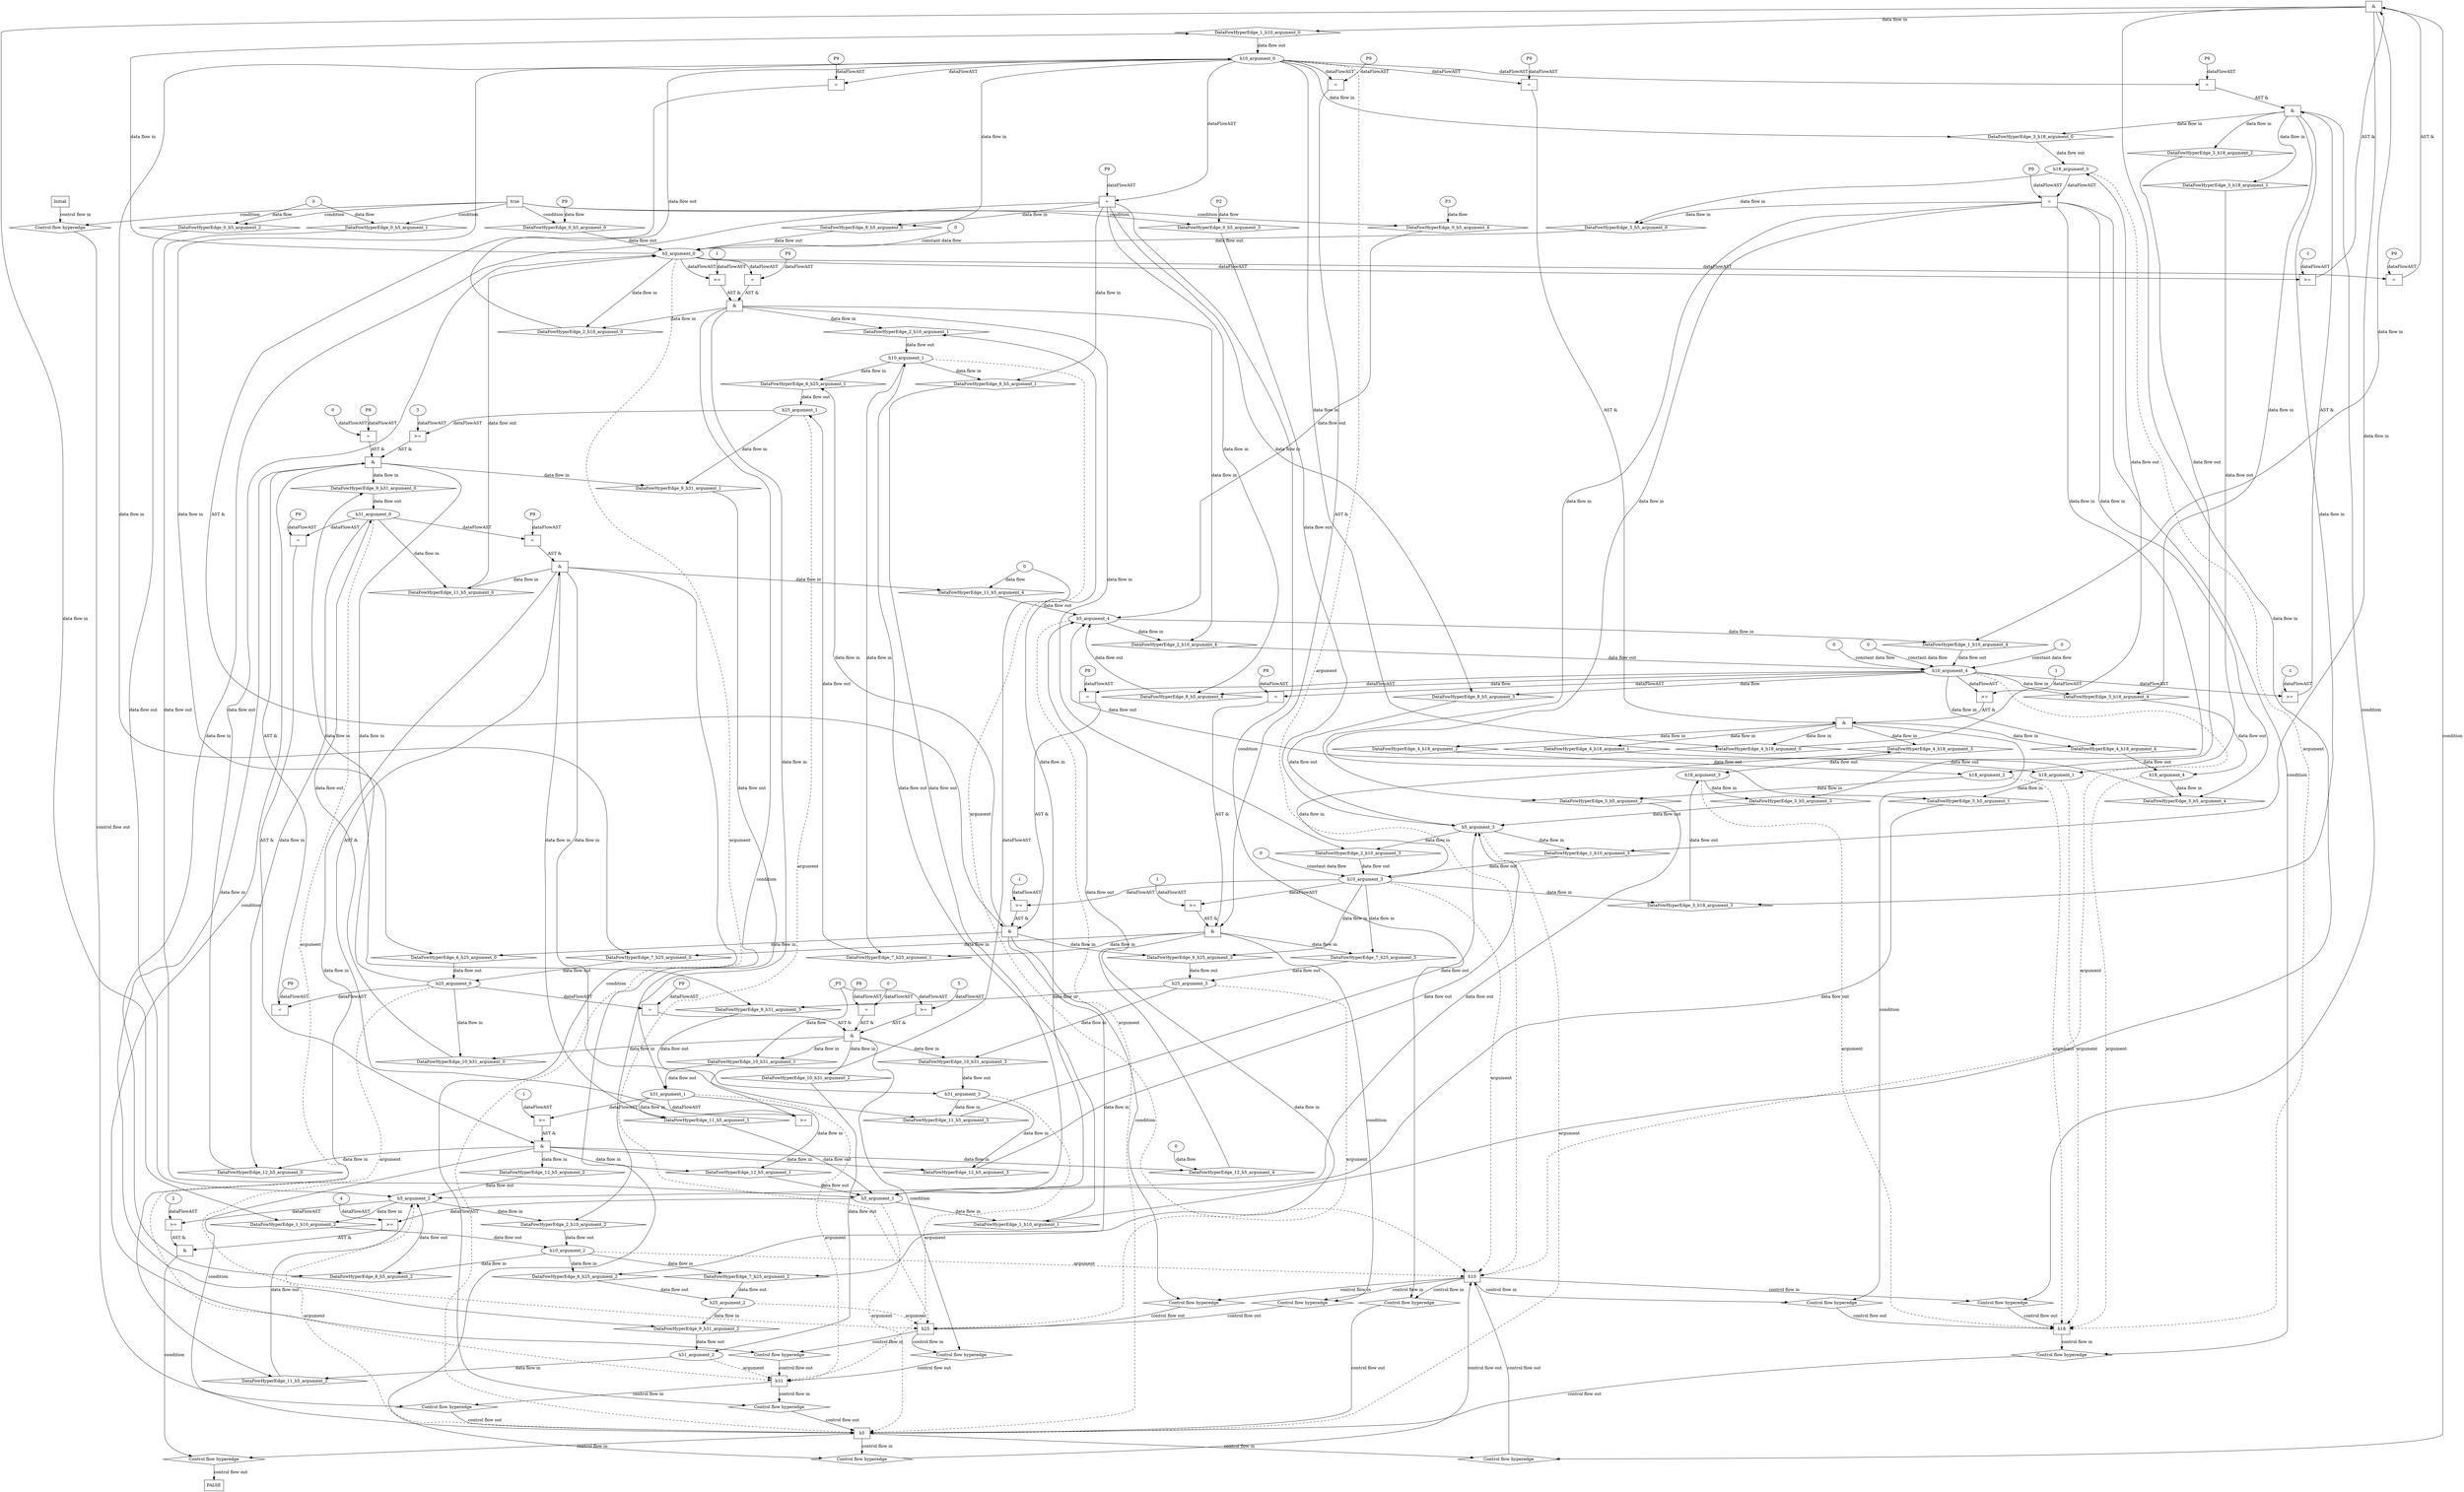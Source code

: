 digraph dag {
"h10" [label="h10" nodeName="h10" class=cfn  shape="rect"];
"h18" [label="h18" nodeName="h18" class=cfn  shape="rect"];
"h25" [label="h25" nodeName="h25" class=cfn  shape="rect"];
"h31" [label="h31" nodeName="h31" class=cfn  shape="rect"];
"h5" [label="h5" nodeName="h5" class=cfn  shape="rect"];
FALSE [label="FALSE" nodeName=FALSE class=cfn  shape="rect"];
Initial [label="Initial" nodeName=Initial class=cfn  shape="rect"];
ControlFowHyperEdge_0 [label="Control flow hyperedge" nodeName=ControlFowHyperEdge_0 class=controlFlowHyperEdge shape="diamond"];
"Initial" -> ControlFowHyperEdge_0 [label="control flow in"]
ControlFowHyperEdge_0 -> "h5" [label="control flow out"]
ControlFowHyperEdge_1 [label="Control flow hyperedge" nodeName=ControlFowHyperEdge_1 class=controlFlowHyperEdge shape="diamond"];
"h5" -> ControlFowHyperEdge_1 [label="control flow in"]
ControlFowHyperEdge_1 -> "h10" [label="control flow out"]
ControlFowHyperEdge_2 [label="Control flow hyperedge" nodeName=ControlFowHyperEdge_2 class=controlFlowHyperEdge shape="diamond"];
"h5" -> ControlFowHyperEdge_2 [label="control flow in"]
ControlFowHyperEdge_2 -> "h10" [label="control flow out"]
ControlFowHyperEdge_3 [label="Control flow hyperedge" nodeName=ControlFowHyperEdge_3 class=controlFlowHyperEdge shape="diamond"];
"h10" -> ControlFowHyperEdge_3 [label="control flow in"]
ControlFowHyperEdge_3 -> "h18" [label="control flow out"]
ControlFowHyperEdge_4 [label="Control flow hyperedge" nodeName=ControlFowHyperEdge_4 class=controlFlowHyperEdge shape="diamond"];
"h10" -> ControlFowHyperEdge_4 [label="control flow in"]
ControlFowHyperEdge_4 -> "h18" [label="control flow out"]
ControlFowHyperEdge_5 [label="Control flow hyperedge" nodeName=ControlFowHyperEdge_5 class=controlFlowHyperEdge shape="diamond"];
"h18" -> ControlFowHyperEdge_5 [label="control flow in"]
ControlFowHyperEdge_5 -> "h5" [label="control flow out"]
ControlFowHyperEdge_6 [label="Control flow hyperedge" nodeName=ControlFowHyperEdge_6 class=controlFlowHyperEdge shape="diamond"];
"h10" -> ControlFowHyperEdge_6 [label="control flow in"]
ControlFowHyperEdge_6 -> "h25" [label="control flow out"]
ControlFowHyperEdge_7 [label="Control flow hyperedge" nodeName=ControlFowHyperEdge_7 class=controlFlowHyperEdge shape="diamond"];
"h10" -> ControlFowHyperEdge_7 [label="control flow in"]
ControlFowHyperEdge_7 -> "h25" [label="control flow out"]
ControlFowHyperEdge_8 [label="Control flow hyperedge" nodeName=ControlFowHyperEdge_8 class=controlFlowHyperEdge shape="diamond"];
"h10" -> ControlFowHyperEdge_8 [label="control flow in"]
ControlFowHyperEdge_8 -> "h5" [label="control flow out"]
ControlFowHyperEdge_9 [label="Control flow hyperedge" nodeName=ControlFowHyperEdge_9 class=controlFlowHyperEdge shape="diamond"];
"h25" -> ControlFowHyperEdge_9 [label="control flow in"]
ControlFowHyperEdge_9 -> "h31" [label="control flow out"]
ControlFowHyperEdge_10 [label="Control flow hyperedge" nodeName=ControlFowHyperEdge_10 class=controlFlowHyperEdge shape="diamond"];
"h25" -> ControlFowHyperEdge_10 [label="control flow in"]
ControlFowHyperEdge_10 -> "h31" [label="control flow out"]
ControlFowHyperEdge_11 [label="Control flow hyperedge" nodeName=ControlFowHyperEdge_11 class=controlFlowHyperEdge shape="diamond"];
"h31" -> ControlFowHyperEdge_11 [label="control flow in"]
ControlFowHyperEdge_11 -> "h5" [label="control flow out"]
ControlFowHyperEdge_12 [label="Control flow hyperedge" nodeName=ControlFowHyperEdge_12 class=controlFlowHyperEdge shape="diamond"];
"h31" -> ControlFowHyperEdge_12 [label="control flow in"]
ControlFowHyperEdge_12 -> "h5" [label="control flow out"]
ControlFowHyperEdge_13 [label="Control flow hyperedge" nodeName=ControlFowHyperEdge_13 class=controlFlowHyperEdge shape="diamond"];
"h5" -> ControlFowHyperEdge_13 [label="control flow in"]
ControlFowHyperEdge_13 -> "FALSE" [label="control flow out"]
"h5_argument_0" [label="h5_argument_0" nodeName=argument0 class=argument  head="h5" shape="oval"];
"h5_argument_0" -> "h5"[label="argument" style="dashed"]
"h5_argument_1" [label="h5_argument_1" nodeName=argument1 class=argument  head="h5" shape="oval"];
"h5_argument_1" -> "h5"[label="argument" style="dashed"]
"h5_argument_2" [label="h5_argument_2" nodeName=argument2 class=argument  head="h5" shape="oval"];
"h5_argument_2" -> "h5"[label="argument" style="dashed"]
"h5_argument_3" [label="h5_argument_3" nodeName=argument3 class=argument  head="h5" shape="oval"];
"h5_argument_3" -> "h5"[label="argument" style="dashed"]
"h5_argument_4" [label="h5_argument_4" nodeName=argument4 class=argument  head="h5" shape="oval"];
"h5_argument_4" -> "h5"[label="argument" style="dashed"]
"h10_argument_0" [label="h10_argument_0" nodeName=argument0 class=argument  head="h10" shape="oval"];
"h10_argument_0" -> "h10"[label="argument" style="dashed"]
"h10_argument_1" [label="h10_argument_1" nodeName=argument1 class=argument  head="h10" shape="oval"];
"h10_argument_1" -> "h10"[label="argument" style="dashed"]
"h10_argument_2" [label="h10_argument_2" nodeName=argument2 class=argument  head="h10" shape="oval"];
"h10_argument_2" -> "h10"[label="argument" style="dashed"]
"h10_argument_3" [label="h10_argument_3" nodeName=argument3 class=argument  head="h10" shape="oval"];
"h10_argument_3" -> "h10"[label="argument" style="dashed"]
"h10_argument_4" [label="h10_argument_4" nodeName=argument4 class=argument  head="h10" shape="oval"];
"h10_argument_4" -> "h10"[label="argument" style="dashed"]
"h18_argument_0" [label="h18_argument_0" nodeName=argument0 class=argument  head="h18" shape="oval"];
"h18_argument_0" -> "h18"[label="argument" style="dashed"]
"h18_argument_1" [label="h18_argument_1" nodeName=argument1 class=argument  head="h18" shape="oval"];
"h18_argument_1" -> "h18"[label="argument" style="dashed"]
"h18_argument_2" [label="h18_argument_2" nodeName=argument2 class=argument  head="h18" shape="oval"];
"h18_argument_2" -> "h18"[label="argument" style="dashed"]
"h18_argument_3" [label="h18_argument_3" nodeName=argument3 class=argument  head="h18" shape="oval"];
"h18_argument_3" -> "h18"[label="argument" style="dashed"]
"h18_argument_4" [label="h18_argument_4" nodeName=argument4 class=argument  head="h18" shape="oval"];
"h18_argument_4" -> "h18"[label="argument" style="dashed"]
"h25_argument_0" [label="h25_argument_0" nodeName=argument0 class=argument  head="h25" shape="oval"];
"h25_argument_0" -> "h25"[label="argument" style="dashed"]
"h25_argument_1" [label="h25_argument_1" nodeName=argument1 class=argument  head="h25" shape="oval"];
"h25_argument_1" -> "h25"[label="argument" style="dashed"]
"h25_argument_2" [label="h25_argument_2" nodeName=argument2 class=argument  head="h25" shape="oval"];
"h25_argument_2" -> "h25"[label="argument" style="dashed"]
"h25_argument_3" [label="h25_argument_3" nodeName=argument3 class=argument  head="h25" shape="oval"];
"h25_argument_3" -> "h25"[label="argument" style="dashed"]
"h31_argument_0" [label="h31_argument_0" nodeName=argument0 class=argument  head="h31" shape="oval"];
"h31_argument_0" -> "h31"[label="argument" style="dashed"]
"h31_argument_1" [label="h31_argument_1" nodeName=argument1 class=argument  head="h31" shape="oval"];
"h31_argument_1" -> "h31"[label="argument" style="dashed"]
"h31_argument_2" [label="h31_argument_2" nodeName=argument2 class=argument  head="h31" shape="oval"];
"h31_argument_2" -> "h31"[label="argument" style="dashed"]
"h31_argument_3" [label="h31_argument_3" nodeName=argument3 class=argument  head="h31" shape="oval"];
"h31_argument_3" -> "h31"[label="argument" style="dashed"]

"true_0" [label="true" nodeName="true_0" class=true shape="rect"];
"true_0" -> "ControlFowHyperEdge_0" [label="condition"];
"xxxh5___Initial_0xxxdataFlow_0_node_0" [label="P2" nodeName="xxxh5___Initial_0xxxdataFlow_0_node_0" class=Constant ];

"xxxh5___Initial_0xxxdataFlow_0_node_0" -> "DataFowHyperEdge_0_h5_argument_3" [label="data flow"];
"xxxh5___Initial_0xxxdataFlow1_node_0" [label="0" nodeName="xxxh5___Initial_0xxxdataFlow1_node_0" class=Literal ];

"xxxh5___Initial_0xxxdataFlow1_node_0" -> "DataFowHyperEdge_0_h5_argument_1" [label="data flow"];
"xxxh5___Initial_0xxxdataFlow2_node_0" [label="P9" nodeName="xxxh5___Initial_0xxxdataFlow2_node_0" class=Constant ];

"xxxh5___Initial_0xxxdataFlow2_node_0" -> "DataFowHyperEdge_0_h5_argument_0" [label="data flow"];
"xxxh5___Initial_0xxxdataFlow3_node_0" [label="P3" nodeName="xxxh5___Initial_0xxxdataFlow3_node_0" class=Constant ];

"xxxh5___Initial_0xxxdataFlow3_node_0" -> "DataFowHyperEdge_0_h5_argument_4" [label="data flow"];

"xxxh5___Initial_0xxxdataFlow1_node_0" -> "DataFowHyperEdge_0_h5_argument_2" [label="data flow"];
"xxxh10___h5_1xxx_and" [label="&" nodeName="xxxh10___h5_1xxx_and" class=Operator shape="rect"];
"xxxh10___h5_1xxxguard_0_node_0" [label=">=" nodeName="xxxh10___h5_1xxxguard_0_node_0" class=Operator  shape="rect"];
"xxxh10___h5_1xxxguard_0_node_1" [label="-1" nodeName="xxxh10___h5_1xxxguard_0_node_1" class=Literal ];
"xxxh10___h5_1xxxguard_0_node_1" -> "xxxh10___h5_1xxxguard_0_node_0"[label="dataFlowAST"]
"h5_argument_0" -> "xxxh10___h5_1xxxguard_0_node_0"[label="dataFlowAST"]

"xxxh10___h5_1xxxguard_0_node_0" -> "xxxh10___h5_1xxx_and" [label="AST &"];
"xxxh10___h5_1xxxguard1_node_0" [label="=" nodeName="xxxh10___h5_1xxxguard1_node_0" class=Operator  shape="rect"];
"xxxh10___h5_1xxxguard1_node_1" [label="P9" nodeName="xxxh10___h5_1xxxguard1_node_1" class=Constant ];
"xxxh10___h5_1xxxguard1_node_1" -> "xxxh10___h5_1xxxguard1_node_0"[label="dataFlowAST"]
"h5_argument_0" -> "xxxh10___h5_1xxxguard1_node_0"[label="dataFlowAST"]

"xxxh10___h5_1xxxguard1_node_0" -> "xxxh10___h5_1xxx_and" [label="AST &"];
"xxxh10___h5_1xxx_and" -> "ControlFowHyperEdge_1" [label="condition"];
"xxxh10___h5_2xxx_and" [label="&" nodeName="xxxh10___h5_2xxx_and" class=Operator shape="rect"];
"xxxh10___h5_2xxxguard_0_node_0" [label=">=" nodeName="xxxh10___h5_2xxxguard_0_node_0" class=Operator  shape="rect"];
"xxxh10___h5_2xxxguard_0_node_2" [label="1" nodeName="xxxh10___h5_2xxxguard_0_node_2" class=Literal ];
"h5_argument_0" -> "xxxh10___h5_2xxxguard_0_node_0"[label="dataFlowAST"]
"xxxh10___h5_2xxxguard_0_node_2" -> "xxxh10___h5_2xxxguard_0_node_0"[label="dataFlowAST"]

"xxxh10___h5_2xxxguard_0_node_0" -> "xxxh10___h5_2xxx_and" [label="AST &"];
"xxxh10___h5_2xxxguard1_node_0" [label="=" nodeName="xxxh10___h5_2xxxguard1_node_0" class=Operator  shape="rect"];
"xxxh10___h5_2xxxguard1_node_1" [label="P9" nodeName="xxxh10___h5_2xxxguard1_node_1" class=Constant ];
"xxxh10___h5_2xxxguard1_node_1" -> "xxxh10___h5_2xxxguard1_node_0"[label="dataFlowAST"]
"h5_argument_0" -> "xxxh10___h5_2xxxguard1_node_0"[label="dataFlowAST"]

"xxxh10___h5_2xxxguard1_node_0" -> "xxxh10___h5_2xxx_and" [label="AST &"];
"xxxh10___h5_2xxx_and" -> "ControlFowHyperEdge_2" [label="condition"];
"xxxh18___h10_3xxx_and" [label="&" nodeName="xxxh18___h10_3xxx_and" class=Operator shape="rect"];
"xxxh18___h10_3xxxguard_0_node_0" [label=">=" nodeName="xxxh18___h10_3xxxguard_0_node_0" class=Operator  shape="rect"];
"xxxh18___h10_3xxxguard_0_node_1" [label="-1" nodeName="xxxh18___h10_3xxxguard_0_node_1" class=Literal ];
"xxxh18___h10_3xxxguard_0_node_1" -> "xxxh18___h10_3xxxguard_0_node_0"[label="dataFlowAST"]
"h10_argument_4" -> "xxxh18___h10_3xxxguard_0_node_0"[label="dataFlowAST"]

"xxxh18___h10_3xxxguard_0_node_0" -> "xxxh18___h10_3xxx_and" [label="AST &"];
"xxxh18___h10_3xxxguard1_node_0" [label="=" nodeName="xxxh18___h10_3xxxguard1_node_0" class=Operator  shape="rect"];
"xxxh18___h10_3xxxguard1_node_1" [label="P9" nodeName="xxxh18___h10_3xxxguard1_node_1" class=Constant ];
"xxxh18___h10_3xxxguard1_node_1" -> "xxxh18___h10_3xxxguard1_node_0"[label="dataFlowAST"]
"h10_argument_0" -> "xxxh18___h10_3xxxguard1_node_0"[label="dataFlowAST"]

"xxxh18___h10_3xxxguard1_node_0" -> "xxxh18___h10_3xxx_and" [label="AST &"];
"xxxh18___h10_3xxx_and" -> "ControlFowHyperEdge_3" [label="condition"];
"xxxh18___h10_4xxx_and" [label="&" nodeName="xxxh18___h10_4xxx_and" class=Operator shape="rect"];
"xxxh18___h10_4xxxguard_0_node_0" [label=">=" nodeName="xxxh18___h10_4xxxguard_0_node_0" class=Operator  shape="rect"];
"xxxh18___h10_4xxxguard_0_node_2" [label="1" nodeName="xxxh18___h10_4xxxguard_0_node_2" class=Literal ];
"h10_argument_4" -> "xxxh18___h10_4xxxguard_0_node_0"[label="dataFlowAST"]
"xxxh18___h10_4xxxguard_0_node_2" -> "xxxh18___h10_4xxxguard_0_node_0"[label="dataFlowAST"]

"xxxh18___h10_4xxxguard_0_node_0" -> "xxxh18___h10_4xxx_and" [label="AST &"];
"xxxh18___h10_4xxxguard1_node_0" [label="=" nodeName="xxxh18___h10_4xxxguard1_node_0" class=Operator  shape="rect"];
"xxxh18___h10_4xxxguard1_node_1" [label="P9" nodeName="xxxh18___h10_4xxxguard1_node_1" class=Constant ];
"xxxh18___h10_4xxxguard1_node_1" -> "xxxh18___h10_4xxxguard1_node_0"[label="dataFlowAST"]
"h10_argument_0" -> "xxxh18___h10_4xxxguard1_node_0"[label="dataFlowAST"]

"xxxh18___h10_4xxxguard1_node_0" -> "xxxh18___h10_4xxx_and" [label="AST &"];
"xxxh18___h10_4xxx_and" -> "ControlFowHyperEdge_4" [label="condition"];
"xxxh5___h18_5xxxguard_0_node_0" [label="=" nodeName="xxxh5___h18_5xxxguard_0_node_0" class=Operator  shape="rect"];
"xxxh5___h18_5xxxguard_0_node_1" [label="P9" nodeName="xxxh5___h18_5xxxguard_0_node_1" class=Constant ];
"xxxh5___h18_5xxxguard_0_node_1" -> "xxxh5___h18_5xxxguard_0_node_0"[label="dataFlowAST"]
"h18_argument_0" -> "xxxh5___h18_5xxxguard_0_node_0"[label="dataFlowAST"]

"xxxh5___h18_5xxxguard_0_node_0" -> "ControlFowHyperEdge_5" [label="condition"];
"xxxh25___h10_6xxx_and" [label="&" nodeName="xxxh25___h10_6xxx_and" class=Operator shape="rect"];
"xxxh25___h10_6xxxguard_0_node_0" [label=">=" nodeName="xxxh25___h10_6xxxguard_0_node_0" class=Operator  shape="rect"];
"xxxh25___h10_6xxxguard_0_node_1" [label="-1" nodeName="xxxh25___h10_6xxxguard_0_node_1" class=Literal ];
"xxxh25___h10_6xxxguard_0_node_1" -> "xxxh25___h10_6xxxguard_0_node_0"[label="dataFlowAST"]
"h10_argument_3" -> "xxxh25___h10_6xxxguard_0_node_0"[label="dataFlowAST"]

"xxxh25___h10_6xxxguard_0_node_0" -> "xxxh25___h10_6xxx_and" [label="AST &"];
"xxxh25___h10_6xxxguard1_node_0" [label="=" nodeName="xxxh25___h10_6xxxguard1_node_0" class=Operator  shape="rect"];
"xxxh25___h10_6xxxguard1_node_1" [label="P8" nodeName="xxxh25___h10_6xxxguard1_node_1" class=Constant ];
"xxxh25___h10_6xxxguard1_node_1" -> "xxxh25___h10_6xxxguard1_node_0"[label="dataFlowAST"]
"h10_argument_4" -> "xxxh25___h10_6xxxguard1_node_0"[label="dataFlowAST"]

"xxxh25___h10_6xxxguard1_node_0" -> "xxxh25___h10_6xxx_and" [label="AST &"];
"xxxh25___h10_6xxxguard2_node_0" [label="=" nodeName="xxxh25___h10_6xxxguard2_node_0" class=Operator  shape="rect"];
"xxxh25___h10_6xxxguard2_node_1" [label="P9" nodeName="xxxh25___h10_6xxxguard2_node_1" class=Constant ];
"xxxh25___h10_6xxxguard2_node_1" -> "xxxh25___h10_6xxxguard2_node_0"[label="dataFlowAST"]
"h10_argument_0" -> "xxxh25___h10_6xxxguard2_node_0"[label="dataFlowAST"]

"xxxh25___h10_6xxxguard2_node_0" -> "xxxh25___h10_6xxx_and" [label="AST &"];
"xxxh25___h10_6xxx_and" -> "ControlFowHyperEdge_6" [label="condition"];
"xxxh25___h10_7xxx_and" [label="&" nodeName="xxxh25___h10_7xxx_and" class=Operator shape="rect"];
"xxxh25___h10_7xxxguard_0_node_0" [label=">=" nodeName="xxxh25___h10_7xxxguard_0_node_0" class=Operator  shape="rect"];
"xxxh25___h10_7xxxguard_0_node_2" [label="1" nodeName="xxxh25___h10_7xxxguard_0_node_2" class=Literal ];
"h10_argument_3" -> "xxxh25___h10_7xxxguard_0_node_0"[label="dataFlowAST"]
"xxxh25___h10_7xxxguard_0_node_2" -> "xxxh25___h10_7xxxguard_0_node_0"[label="dataFlowAST"]

"xxxh25___h10_7xxxguard_0_node_0" -> "xxxh25___h10_7xxx_and" [label="AST &"];
"xxxh25___h10_7xxxguard1_node_0" [label="=" nodeName="xxxh25___h10_7xxxguard1_node_0" class=Operator  shape="rect"];
"xxxh25___h10_7xxxguard1_node_1" [label="P8" nodeName="xxxh25___h10_7xxxguard1_node_1" class=Constant ];
"xxxh25___h10_7xxxguard1_node_1" -> "xxxh25___h10_7xxxguard1_node_0"[label="dataFlowAST"]
"h10_argument_4" -> "xxxh25___h10_7xxxguard1_node_0"[label="dataFlowAST"]

"xxxh25___h10_7xxxguard1_node_0" -> "xxxh25___h10_7xxx_and" [label="AST &"];
"xxxh25___h10_7xxxguard2_node_0" [label="=" nodeName="xxxh25___h10_7xxxguard2_node_0" class=Operator  shape="rect"];
"xxxh25___h10_7xxxguard2_node_1" [label="P9" nodeName="xxxh25___h10_7xxxguard2_node_1" class=Constant ];
"xxxh25___h10_7xxxguard2_node_1" -> "xxxh25___h10_7xxxguard2_node_0"[label="dataFlowAST"]
"h10_argument_0" -> "xxxh25___h10_7xxxguard2_node_0"[label="dataFlowAST"]

"xxxh25___h10_7xxxguard2_node_0" -> "xxxh25___h10_7xxx_and" [label="AST &"];
"xxxh25___h10_7xxx_and" -> "ControlFowHyperEdge_7" [label="condition"];
"xxxh5___h10_8xxxguard_0_node_0" [label="=" nodeName="xxxh5___h10_8xxxguard_0_node_0" class=Operator  shape="rect"];
"xxxh5___h10_8xxxguard_0_node_1" [label="P9" nodeName="xxxh5___h10_8xxxguard_0_node_1" class=Constant ];
"xxxh5___h10_8xxxguard_0_node_1" -> "xxxh5___h10_8xxxguard_0_node_0"[label="dataFlowAST"]
"h10_argument_0" -> "xxxh5___h10_8xxxguard_0_node_0"[label="dataFlowAST"]

"xxxh5___h10_8xxxguard_0_node_0" -> "ControlFowHyperEdge_8" [label="condition"];

"h10_argument_4" -> "DataFowHyperEdge_8_h5_argument_3" [label="data flow"];

"h10_argument_4" -> "DataFowHyperEdge_8_h5_argument_4" [label="data flow"];
"xxxh31___h25_9xxx_and" [label="&" nodeName="xxxh31___h25_9xxx_and" class=Operator shape="rect"];
"xxxh31___h25_9xxxguard_0_node_0" [label=">=" nodeName="xxxh31___h25_9xxxguard_0_node_0" class=Operator  shape="rect"];
"xxxh31___h25_9xxxguard_0_node_1" [label="3" nodeName="xxxh31___h25_9xxxguard_0_node_1" class=Literal ];
"xxxh31___h25_9xxxguard_0_node_1" -> "xxxh31___h25_9xxxguard_0_node_0"[label="dataFlowAST"]
"h25_argument_1" -> "xxxh31___h25_9xxxguard_0_node_0"[label="dataFlowAST"]

"xxxh31___h25_9xxxguard_0_node_0" -> "xxxh31___h25_9xxx_and" [label="AST &"];
"xxxh31___h25_9xxxguard1_node_0" [label="=" nodeName="xxxh31___h25_9xxxguard1_node_0" class=Operator  shape="rect"];
"xxxh31___h25_9xxxguard1_node_1" [label="P9" nodeName="xxxh31___h25_9xxxguard1_node_1" class=Constant ];
"xxxh31___h25_9xxxguard1_node_1" -> "xxxh31___h25_9xxxguard1_node_0"[label="dataFlowAST"]
"h25_argument_0" -> "xxxh31___h25_9xxxguard1_node_0"[label="dataFlowAST"]

"xxxh31___h25_9xxxguard1_node_0" -> "xxxh31___h25_9xxx_and" [label="AST &"];
"xxxh31___h25_9xxxguard2_node_0" [label="=" nodeName="xxxh31___h25_9xxxguard2_node_0" class=Operator  shape="rect"];
"xxxh31___h25_9xxxguard2_node_1" [label="P8" nodeName="xxxh31___h25_9xxxguard2_node_1" class=Constant ];
"xxxh31___h25_9xxxguard2_node_2" [label="0" nodeName="xxxh31___h25_9xxxguard2_node_2" class=Literal ];
"xxxh31___h25_9xxxguard2_node_1" -> "xxxh31___h25_9xxxguard2_node_0"[label="dataFlowAST"]
"xxxh31___h25_9xxxguard2_node_2" -> "xxxh31___h25_9xxxguard2_node_0"[label="dataFlowAST"]

"xxxh31___h25_9xxxguard2_node_0" -> "xxxh31___h25_9xxx_and" [label="AST &"];
"xxxh31___h25_9xxx_and" -> "ControlFowHyperEdge_9" [label="condition"];
"xxxh31___h25_10xxx_and" [label="&" nodeName="xxxh31___h25_10xxx_and" class=Operator shape="rect"];
"xxxh31___h25_10xxxguard_0_node_0" [label=">=" nodeName="xxxh31___h25_10xxxguard_0_node_0" class=Operator  shape="rect"];
"xxxh31___h25_10xxxguard_0_node_2" [label="5" nodeName="xxxh31___h25_10xxxguard_0_node_2" class=Literal ];
"xxxh31___h25_10xxxdataFlow_0_node_0" -> "xxxh31___h25_10xxxguard_0_node_0"[label="dataFlowAST"]
"xxxh31___h25_10xxxguard_0_node_2" -> "xxxh31___h25_10xxxguard_0_node_0"[label="dataFlowAST"]

"xxxh31___h25_10xxxguard_0_node_0" -> "xxxh31___h25_10xxx_and" [label="AST &"];
"xxxh31___h25_10xxxguard1_node_0" [label="=" nodeName="xxxh31___h25_10xxxguard1_node_0" class=Operator  shape="rect"];
"xxxh31___h25_10xxxguard1_node_1" [label="P9" nodeName="xxxh31___h25_10xxxguard1_node_1" class=Constant ];
"xxxh31___h25_10xxxguard1_node_1" -> "xxxh31___h25_10xxxguard1_node_0"[label="dataFlowAST"]
"h25_argument_0" -> "xxxh31___h25_10xxxguard1_node_0"[label="dataFlowAST"]

"xxxh31___h25_10xxxguard1_node_0" -> "xxxh31___h25_10xxx_and" [label="AST &"];
"xxxh31___h25_10xxxguard2_node_0" [label="=" nodeName="xxxh31___h25_10xxxguard2_node_0" class=Operator  shape="rect"];
"xxxh31___h25_10xxxguard2_node_1" [label="P8" nodeName="xxxh31___h25_10xxxguard2_node_1" class=Constant ];
"xxxh31___h25_10xxxguard2_node_2" [label="0" nodeName="xxxh31___h25_10xxxguard2_node_2" class=Literal ];
"xxxh31___h25_10xxxguard2_node_1" -> "xxxh31___h25_10xxxguard2_node_0"[label="dataFlowAST"]
"xxxh31___h25_10xxxguard2_node_2" -> "xxxh31___h25_10xxxguard2_node_0"[label="dataFlowAST"]

"xxxh31___h25_10xxxguard2_node_0" -> "xxxh31___h25_10xxx_and" [label="AST &"];
"xxxh31___h25_10xxx_and" -> "ControlFowHyperEdge_10" [label="condition"];
"xxxh31___h25_10xxxdataFlow_0_node_0" [label="_P5" nodeName="xxxh31___h25_10xxxdataFlow_0_node_0" class=Constant ];

"xxxh31___h25_10xxxdataFlow_0_node_0" -> "DataFowHyperEdge_10_h31_argument_1" [label="data flow"];
"xxxh5___h31_11xxx_and" [label="&" nodeName="xxxh5___h31_11xxx_and" class=Operator shape="rect"];
"xxxh5___h31_11xxxguard_0_node_0" [label=">=" nodeName="xxxh5___h31_11xxxguard_0_node_0" class=Operator  shape="rect"];
"h31_argument_1" -> "xxxh5___h31_11xxxguard_0_node_0"[label="dataFlowAST"]
"xxxh5___h31_11xxxdataFlow_0_node_0" -> "xxxh5___h31_11xxxguard_0_node_0"[label="dataFlowAST"]

"xxxh5___h31_11xxxguard_0_node_0" -> "xxxh5___h31_11xxx_and" [label="AST &"];
"xxxh5___h31_11xxxguard1_node_0" [label="=" nodeName="xxxh5___h31_11xxxguard1_node_0" class=Operator  shape="rect"];
"xxxh5___h31_11xxxguard1_node_1" [label="P9" nodeName="xxxh5___h31_11xxxguard1_node_1" class=Constant ];
"xxxh5___h31_11xxxguard1_node_1" -> "xxxh5___h31_11xxxguard1_node_0"[label="dataFlowAST"]
"h31_argument_0" -> "xxxh5___h31_11xxxguard1_node_0"[label="dataFlowAST"]

"xxxh5___h31_11xxxguard1_node_0" -> "xxxh5___h31_11xxx_and" [label="AST &"];
"xxxh5___h31_11xxx_and" -> "ControlFowHyperEdge_11" [label="condition"];
"xxxh5___h31_11xxxdataFlow_0_node_0" [label="0" nodeName="xxxh5___h31_11xxxdataFlow_0_node_0" class=Literal ];

"xxxh5___h31_11xxxdataFlow_0_node_0" -> "DataFowHyperEdge_11_h5_argument_4" [label="data flow"];
"xxxh5___h31_12xxx_and" [label="&" nodeName="xxxh5___h31_12xxx_and" class=Operator shape="rect"];
"xxxh5___h31_12xxxguard_0_node_0" [label=">=" nodeName="xxxh5___h31_12xxxguard_0_node_0" class=Operator  shape="rect"];
"xxxh5___h31_12xxxguard_0_node_1" [label="-1" nodeName="xxxh5___h31_12xxxguard_0_node_1" class=Literal ];
"xxxh5___h31_12xxxguard_0_node_1" -> "xxxh5___h31_12xxxguard_0_node_0"[label="dataFlowAST"]
"h31_argument_1" -> "xxxh5___h31_12xxxguard_0_node_0"[label="dataFlowAST"]

"xxxh5___h31_12xxxguard_0_node_0" -> "xxxh5___h31_12xxx_and" [label="AST &"];
"xxxh5___h31_12xxxguard1_node_0" [label="=" nodeName="xxxh5___h31_12xxxguard1_node_0" class=Operator  shape="rect"];
"xxxh5___h31_12xxxguard1_node_1" [label="P9" nodeName="xxxh5___h31_12xxxguard1_node_1" class=Constant ];
"xxxh5___h31_12xxxguard1_node_1" -> "xxxh5___h31_12xxxguard1_node_0"[label="dataFlowAST"]
"h31_argument_0" -> "xxxh5___h31_12xxxguard1_node_0"[label="dataFlowAST"]

"xxxh5___h31_12xxxguard1_node_0" -> "xxxh5___h31_12xxx_and" [label="AST &"];
"xxxh5___h31_12xxx_and" -> "ControlFowHyperEdge_12" [label="condition"];
"xxxh5___h31_12xxxdataFlow_0_node_0" [label="0" nodeName="xxxh5___h31_12xxxdataFlow_0_node_0" class=Literal ];

"xxxh5___h31_12xxxdataFlow_0_node_0" -> "DataFowHyperEdge_12_h5_argument_4" [label="data flow"];
"xxxFALSE___h5_13xxx_and" [label="&" nodeName="xxxFALSE___h5_13xxx_and" class=Operator shape="rect"];
"xxxFALSE___h5_13xxxguard_0_node_0" [label=">=" nodeName="xxxFALSE___h5_13xxxguard_0_node_0" class=Operator  shape="rect"];
"xxxFALSE___h5_13xxxguard_0_node_1" [label="2" nodeName="xxxFALSE___h5_13xxxguard_0_node_1" class=Literal ];
"xxxFALSE___h5_13xxxguard_0_node_1" -> "xxxFALSE___h5_13xxxguard_0_node_0"[label="dataFlowAST"]
"h5_argument_2" -> "xxxFALSE___h5_13xxxguard_0_node_0"[label="dataFlowAST"]

"xxxFALSE___h5_13xxxguard_0_node_0" -> "xxxFALSE___h5_13xxx_and" [label="AST &"];
"xxxFALSE___h5_13xxxguard1_node_0" [label=">=" nodeName="xxxFALSE___h5_13xxxguard1_node_0" class=Operator  shape="rect"];
"xxxFALSE___h5_13xxxguard1_node_2" [label="4" nodeName="xxxFALSE___h5_13xxxguard1_node_2" class=Literal ];
"h5_argument_1" -> "xxxFALSE___h5_13xxxguard1_node_0"[label="dataFlowAST"]
"xxxFALSE___h5_13xxxguard1_node_2" -> "xxxFALSE___h5_13xxxguard1_node_0"[label="dataFlowAST"]

"xxxFALSE___h5_13xxxguard1_node_0" -> "xxxFALSE___h5_13xxx_and" [label="AST &"];
"xxxFALSE___h5_13xxx_and" -> "ControlFowHyperEdge_13" [label="condition"];
"DataFowHyperEdge_0_h5_argument_0" [label="DataFowHyperEdge_0_h5_argument_0" nodeName="DataFowHyperEdge_0_h5_argument_0" class=DataFlowHyperedge shape="diamond"];
"DataFowHyperEdge_0_h5_argument_0" -> "h5_argument_0"[label="data flow out"]
"true_0" -> "DataFowHyperEdge_0_h5_argument_0" [label="condition"];
"DataFowHyperEdge_0_h5_argument_1" [label="DataFowHyperEdge_0_h5_argument_1" nodeName="DataFowHyperEdge_0_h5_argument_1" class=DataFlowHyperedge shape="diamond"];
"DataFowHyperEdge_0_h5_argument_1" -> "h5_argument_1"[label="data flow out"]
"true_0" -> "DataFowHyperEdge_0_h5_argument_1" [label="condition"];
"DataFowHyperEdge_0_h5_argument_2" [label="DataFowHyperEdge_0_h5_argument_2" nodeName="DataFowHyperEdge_0_h5_argument_2" class=DataFlowHyperedge shape="diamond"];
"DataFowHyperEdge_0_h5_argument_2" -> "h5_argument_2"[label="data flow out"]
"true_0" -> "DataFowHyperEdge_0_h5_argument_2" [label="condition"];
"DataFowHyperEdge_0_h5_argument_3" [label="DataFowHyperEdge_0_h5_argument_3" nodeName="DataFowHyperEdge_0_h5_argument_3" class=DataFlowHyperedge shape="diamond"];
"DataFowHyperEdge_0_h5_argument_3" -> "h5_argument_3"[label="data flow out"]
"true_0" -> "DataFowHyperEdge_0_h5_argument_3" [label="condition"];
"DataFowHyperEdge_0_h5_argument_4" [label="DataFowHyperEdge_0_h5_argument_4" nodeName="DataFowHyperEdge_0_h5_argument_4" class=DataFlowHyperedge shape="diamond"];
"DataFowHyperEdge_0_h5_argument_4" -> "h5_argument_4"[label="data flow out"]
"true_0" -> "DataFowHyperEdge_0_h5_argument_4" [label="condition"];
"DataFowHyperEdge_1_h10_argument_0" [label="DataFowHyperEdge_1_h10_argument_0" nodeName="DataFowHyperEdge_1_h10_argument_0" class=DataFlowHyperedge shape="diamond"];
"DataFowHyperEdge_1_h10_argument_0" -> "h10_argument_0"[label="data flow out"]
"xxxh10___h5_1xxx_and" -> "DataFowHyperEdge_1_h10_argument_0"[label="data flow in"]
"DataFowHyperEdge_1_h10_argument_1" [label="DataFowHyperEdge_1_h10_argument_1" nodeName="DataFowHyperEdge_1_h10_argument_1" class=DataFlowHyperedge shape="diamond"];
"DataFowHyperEdge_1_h10_argument_1" -> "h10_argument_1"[label="data flow out"]
"xxxh10___h5_1xxx_and" -> "DataFowHyperEdge_1_h10_argument_1"[label="data flow in"]
"DataFowHyperEdge_1_h10_argument_2" [label="DataFowHyperEdge_1_h10_argument_2" nodeName="DataFowHyperEdge_1_h10_argument_2" class=DataFlowHyperedge shape="diamond"];
"DataFowHyperEdge_1_h10_argument_2" -> "h10_argument_2"[label="data flow out"]
"xxxh10___h5_1xxx_and" -> "DataFowHyperEdge_1_h10_argument_2"[label="data flow in"]
"DataFowHyperEdge_1_h10_argument_3" [label="DataFowHyperEdge_1_h10_argument_3" nodeName="DataFowHyperEdge_1_h10_argument_3" class=DataFlowHyperedge shape="diamond"];
"DataFowHyperEdge_1_h10_argument_3" -> "h10_argument_3"[label="data flow out"]
"xxxh10___h5_1xxx_and" -> "DataFowHyperEdge_1_h10_argument_3"[label="data flow in"]
"DataFowHyperEdge_1_h10_argument_4" [label="DataFowHyperEdge_1_h10_argument_4" nodeName="DataFowHyperEdge_1_h10_argument_4" class=DataFlowHyperedge shape="diamond"];
"DataFowHyperEdge_1_h10_argument_4" -> "h10_argument_4"[label="data flow out"]
"xxxh10___h5_1xxx_and" -> "DataFowHyperEdge_1_h10_argument_4"[label="data flow in"]
"DataFowHyperEdge_2_h10_argument_0" [label="DataFowHyperEdge_2_h10_argument_0" nodeName="DataFowHyperEdge_2_h10_argument_0" class=DataFlowHyperedge shape="diamond"];
"DataFowHyperEdge_2_h10_argument_0" -> "h10_argument_0"[label="data flow out"]
"xxxh10___h5_2xxx_and" -> "DataFowHyperEdge_2_h10_argument_0"[label="data flow in"]
"DataFowHyperEdge_2_h10_argument_1" [label="DataFowHyperEdge_2_h10_argument_1" nodeName="DataFowHyperEdge_2_h10_argument_1" class=DataFlowHyperedge shape="diamond"];
"DataFowHyperEdge_2_h10_argument_1" -> "h10_argument_1"[label="data flow out"]
"xxxh10___h5_2xxx_and" -> "DataFowHyperEdge_2_h10_argument_1"[label="data flow in"]
"DataFowHyperEdge_2_h10_argument_2" [label="DataFowHyperEdge_2_h10_argument_2" nodeName="DataFowHyperEdge_2_h10_argument_2" class=DataFlowHyperedge shape="diamond"];
"DataFowHyperEdge_2_h10_argument_2" -> "h10_argument_2"[label="data flow out"]
"xxxh10___h5_2xxx_and" -> "DataFowHyperEdge_2_h10_argument_2"[label="data flow in"]
"DataFowHyperEdge_2_h10_argument_3" [label="DataFowHyperEdge_2_h10_argument_3" nodeName="DataFowHyperEdge_2_h10_argument_3" class=DataFlowHyperedge shape="diamond"];
"DataFowHyperEdge_2_h10_argument_3" -> "h10_argument_3"[label="data flow out"]
"xxxh10___h5_2xxx_and" -> "DataFowHyperEdge_2_h10_argument_3"[label="data flow in"]
"DataFowHyperEdge_2_h10_argument_4" [label="DataFowHyperEdge_2_h10_argument_4" nodeName="DataFowHyperEdge_2_h10_argument_4" class=DataFlowHyperedge shape="diamond"];
"DataFowHyperEdge_2_h10_argument_4" -> "h10_argument_4"[label="data flow out"]
"xxxh10___h5_2xxx_and" -> "DataFowHyperEdge_2_h10_argument_4"[label="data flow in"]
"DataFowHyperEdge_3_h18_argument_0" [label="DataFowHyperEdge_3_h18_argument_0" nodeName="DataFowHyperEdge_3_h18_argument_0" class=DataFlowHyperedge shape="diamond"];
"DataFowHyperEdge_3_h18_argument_0" -> "h18_argument_0"[label="data flow out"]
"xxxh18___h10_3xxx_and" -> "DataFowHyperEdge_3_h18_argument_0"[label="data flow in"]
"DataFowHyperEdge_3_h18_argument_1" [label="DataFowHyperEdge_3_h18_argument_1" nodeName="DataFowHyperEdge_3_h18_argument_1" class=DataFlowHyperedge shape="diamond"];
"DataFowHyperEdge_3_h18_argument_1" -> "h18_argument_1"[label="data flow out"]
"xxxh18___h10_3xxx_and" -> "DataFowHyperEdge_3_h18_argument_1"[label="data flow in"]
"DataFowHyperEdge_3_h18_argument_2" [label="DataFowHyperEdge_3_h18_argument_2" nodeName="DataFowHyperEdge_3_h18_argument_2" class=DataFlowHyperedge shape="diamond"];
"DataFowHyperEdge_3_h18_argument_2" -> "h18_argument_2"[label="data flow out"]
"xxxh18___h10_3xxx_and" -> "DataFowHyperEdge_3_h18_argument_2"[label="data flow in"]
"DataFowHyperEdge_3_h18_argument_3" [label="DataFowHyperEdge_3_h18_argument_3" nodeName="DataFowHyperEdge_3_h18_argument_3" class=DataFlowHyperedge shape="diamond"];
"DataFowHyperEdge_3_h18_argument_3" -> "h18_argument_3"[label="data flow out"]
"xxxh18___h10_3xxx_and" -> "DataFowHyperEdge_3_h18_argument_3"[label="data flow in"]
"DataFowHyperEdge_3_h18_argument_4" [label="DataFowHyperEdge_3_h18_argument_4" nodeName="DataFowHyperEdge_3_h18_argument_4" class=DataFlowHyperedge shape="diamond"];
"DataFowHyperEdge_3_h18_argument_4" -> "h18_argument_4"[label="data flow out"]
"xxxh18___h10_3xxx_and" -> "DataFowHyperEdge_3_h18_argument_4"[label="data flow in"]
"DataFowHyperEdge_4_h18_argument_0" [label="DataFowHyperEdge_4_h18_argument_0" nodeName="DataFowHyperEdge_4_h18_argument_0" class=DataFlowHyperedge shape="diamond"];
"DataFowHyperEdge_4_h18_argument_0" -> "h18_argument_0"[label="data flow out"]
"xxxh18___h10_4xxx_and" -> "DataFowHyperEdge_4_h18_argument_0"[label="data flow in"]
"DataFowHyperEdge_4_h18_argument_1" [label="DataFowHyperEdge_4_h18_argument_1" nodeName="DataFowHyperEdge_4_h18_argument_1" class=DataFlowHyperedge shape="diamond"];
"DataFowHyperEdge_4_h18_argument_1" -> "h18_argument_1"[label="data flow out"]
"xxxh18___h10_4xxx_and" -> "DataFowHyperEdge_4_h18_argument_1"[label="data flow in"]
"DataFowHyperEdge_4_h18_argument_2" [label="DataFowHyperEdge_4_h18_argument_2" nodeName="DataFowHyperEdge_4_h18_argument_2" class=DataFlowHyperedge shape="diamond"];
"DataFowHyperEdge_4_h18_argument_2" -> "h18_argument_2"[label="data flow out"]
"xxxh18___h10_4xxx_and" -> "DataFowHyperEdge_4_h18_argument_2"[label="data flow in"]
"DataFowHyperEdge_4_h18_argument_3" [label="DataFowHyperEdge_4_h18_argument_3" nodeName="DataFowHyperEdge_4_h18_argument_3" class=DataFlowHyperedge shape="diamond"];
"DataFowHyperEdge_4_h18_argument_3" -> "h18_argument_3"[label="data flow out"]
"xxxh18___h10_4xxx_and" -> "DataFowHyperEdge_4_h18_argument_3"[label="data flow in"]
"DataFowHyperEdge_4_h18_argument_4" [label="DataFowHyperEdge_4_h18_argument_4" nodeName="DataFowHyperEdge_4_h18_argument_4" class=DataFlowHyperedge shape="diamond"];
"DataFowHyperEdge_4_h18_argument_4" -> "h18_argument_4"[label="data flow out"]
"xxxh18___h10_4xxx_and" -> "DataFowHyperEdge_4_h18_argument_4"[label="data flow in"]
"DataFowHyperEdge_5_h5_argument_0" [label="DataFowHyperEdge_5_h5_argument_0" nodeName="DataFowHyperEdge_5_h5_argument_0" class=DataFlowHyperedge shape="diamond"];
"DataFowHyperEdge_5_h5_argument_0" -> "h5_argument_0"[label="data flow out"]
"xxxh5___h18_5xxxguard_0_node_0" -> "DataFowHyperEdge_5_h5_argument_0"[label="data flow in"]
"DataFowHyperEdge_5_h5_argument_1" [label="DataFowHyperEdge_5_h5_argument_1" nodeName="DataFowHyperEdge_5_h5_argument_1" class=DataFlowHyperedge shape="diamond"];
"DataFowHyperEdge_5_h5_argument_1" -> "h5_argument_1"[label="data flow out"]
"xxxh5___h18_5xxxguard_0_node_0" -> "DataFowHyperEdge_5_h5_argument_1"[label="data flow in"]
"DataFowHyperEdge_5_h5_argument_2" [label="DataFowHyperEdge_5_h5_argument_2" nodeName="DataFowHyperEdge_5_h5_argument_2" class=DataFlowHyperedge shape="diamond"];
"DataFowHyperEdge_5_h5_argument_2" -> "h5_argument_2"[label="data flow out"]
"xxxh5___h18_5xxxguard_0_node_0" -> "DataFowHyperEdge_5_h5_argument_2"[label="data flow in"]
"DataFowHyperEdge_5_h5_argument_3" [label="DataFowHyperEdge_5_h5_argument_3" nodeName="DataFowHyperEdge_5_h5_argument_3" class=DataFlowHyperedge shape="diamond"];
"DataFowHyperEdge_5_h5_argument_3" -> "h5_argument_3"[label="data flow out"]
"xxxh5___h18_5xxxguard_0_node_0" -> "DataFowHyperEdge_5_h5_argument_3"[label="data flow in"]
"DataFowHyperEdge_5_h5_argument_4" [label="DataFowHyperEdge_5_h5_argument_4" nodeName="DataFowHyperEdge_5_h5_argument_4" class=DataFlowHyperedge shape="diamond"];
"DataFowHyperEdge_5_h5_argument_4" -> "h5_argument_4"[label="data flow out"]
"xxxh5___h18_5xxxguard_0_node_0" -> "DataFowHyperEdge_5_h5_argument_4"[label="data flow in"]
"DataFowHyperEdge_6_h25_argument_0" [label="DataFowHyperEdge_6_h25_argument_0" nodeName="DataFowHyperEdge_6_h25_argument_0" class=DataFlowHyperedge shape="diamond"];
"DataFowHyperEdge_6_h25_argument_0" -> "h25_argument_0"[label="data flow out"]
"xxxh25___h10_6xxx_and" -> "DataFowHyperEdge_6_h25_argument_0"[label="data flow in"]
"DataFowHyperEdge_6_h25_argument_1" [label="DataFowHyperEdge_6_h25_argument_1" nodeName="DataFowHyperEdge_6_h25_argument_1" class=DataFlowHyperedge shape="diamond"];
"DataFowHyperEdge_6_h25_argument_1" -> "h25_argument_1"[label="data flow out"]
"xxxh25___h10_6xxx_and" -> "DataFowHyperEdge_6_h25_argument_1"[label="data flow in"]
"DataFowHyperEdge_6_h25_argument_2" [label="DataFowHyperEdge_6_h25_argument_2" nodeName="DataFowHyperEdge_6_h25_argument_2" class=DataFlowHyperedge shape="diamond"];
"DataFowHyperEdge_6_h25_argument_2" -> "h25_argument_2"[label="data flow out"]
"xxxh25___h10_6xxx_and" -> "DataFowHyperEdge_6_h25_argument_2"[label="data flow in"]
"DataFowHyperEdge_6_h25_argument_3" [label="DataFowHyperEdge_6_h25_argument_3" nodeName="DataFowHyperEdge_6_h25_argument_3" class=DataFlowHyperedge shape="diamond"];
"DataFowHyperEdge_6_h25_argument_3" -> "h25_argument_3"[label="data flow out"]
"xxxh25___h10_6xxx_and" -> "DataFowHyperEdge_6_h25_argument_3"[label="data flow in"]
"DataFowHyperEdge_7_h25_argument_0" [label="DataFowHyperEdge_7_h25_argument_0" nodeName="DataFowHyperEdge_7_h25_argument_0" class=DataFlowHyperedge shape="diamond"];
"DataFowHyperEdge_7_h25_argument_0" -> "h25_argument_0"[label="data flow out"]
"xxxh25___h10_7xxx_and" -> "DataFowHyperEdge_7_h25_argument_0"[label="data flow in"]
"DataFowHyperEdge_7_h25_argument_1" [label="DataFowHyperEdge_7_h25_argument_1" nodeName="DataFowHyperEdge_7_h25_argument_1" class=DataFlowHyperedge shape="diamond"];
"DataFowHyperEdge_7_h25_argument_1" -> "h25_argument_1"[label="data flow out"]
"xxxh25___h10_7xxx_and" -> "DataFowHyperEdge_7_h25_argument_1"[label="data flow in"]
"DataFowHyperEdge_7_h25_argument_2" [label="DataFowHyperEdge_7_h25_argument_2" nodeName="DataFowHyperEdge_7_h25_argument_2" class=DataFlowHyperedge shape="diamond"];
"DataFowHyperEdge_7_h25_argument_2" -> "h25_argument_2"[label="data flow out"]
"xxxh25___h10_7xxx_and" -> "DataFowHyperEdge_7_h25_argument_2"[label="data flow in"]
"DataFowHyperEdge_7_h25_argument_3" [label="DataFowHyperEdge_7_h25_argument_3" nodeName="DataFowHyperEdge_7_h25_argument_3" class=DataFlowHyperedge shape="diamond"];
"DataFowHyperEdge_7_h25_argument_3" -> "h25_argument_3"[label="data flow out"]
"xxxh25___h10_7xxx_and" -> "DataFowHyperEdge_7_h25_argument_3"[label="data flow in"]
"DataFowHyperEdge_8_h5_argument_0" [label="DataFowHyperEdge_8_h5_argument_0" nodeName="DataFowHyperEdge_8_h5_argument_0" class=DataFlowHyperedge shape="diamond"];
"DataFowHyperEdge_8_h5_argument_0" -> "h5_argument_0"[label="data flow out"]
"xxxh5___h10_8xxxguard_0_node_0" -> "DataFowHyperEdge_8_h5_argument_0"[label="data flow in"]
"DataFowHyperEdge_8_h5_argument_1" [label="DataFowHyperEdge_8_h5_argument_1" nodeName="DataFowHyperEdge_8_h5_argument_1" class=DataFlowHyperedge shape="diamond"];
"DataFowHyperEdge_8_h5_argument_1" -> "h5_argument_1"[label="data flow out"]
"xxxh5___h10_8xxxguard_0_node_0" -> "DataFowHyperEdge_8_h5_argument_1"[label="data flow in"]
"DataFowHyperEdge_8_h5_argument_2" [label="DataFowHyperEdge_8_h5_argument_2" nodeName="DataFowHyperEdge_8_h5_argument_2" class=DataFlowHyperedge shape="diamond"];
"DataFowHyperEdge_8_h5_argument_2" -> "h5_argument_2"[label="data flow out"]
"xxxh5___h10_8xxxguard_0_node_0" -> "DataFowHyperEdge_8_h5_argument_2"[label="data flow in"]
"DataFowHyperEdge_8_h5_argument_3" [label="DataFowHyperEdge_8_h5_argument_3" nodeName="DataFowHyperEdge_8_h5_argument_3" class=DataFlowHyperedge shape="diamond"];
"DataFowHyperEdge_8_h5_argument_3" -> "h5_argument_3"[label="data flow out"]
"xxxh5___h10_8xxxguard_0_node_0" -> "DataFowHyperEdge_8_h5_argument_3"[label="data flow in"]
"DataFowHyperEdge_8_h5_argument_4" [label="DataFowHyperEdge_8_h5_argument_4" nodeName="DataFowHyperEdge_8_h5_argument_4" class=DataFlowHyperedge shape="diamond"];
"DataFowHyperEdge_8_h5_argument_4" -> "h5_argument_4"[label="data flow out"]
"xxxh5___h10_8xxxguard_0_node_0" -> "DataFowHyperEdge_8_h5_argument_4"[label="data flow in"]
"DataFowHyperEdge_9_h31_argument_0" [label="DataFowHyperEdge_9_h31_argument_0" nodeName="DataFowHyperEdge_9_h31_argument_0" class=DataFlowHyperedge shape="diamond"];
"DataFowHyperEdge_9_h31_argument_0" -> "h31_argument_0"[label="data flow out"]
"xxxh31___h25_9xxx_and" -> "DataFowHyperEdge_9_h31_argument_0"[label="data flow in"]
"DataFowHyperEdge_9_h31_argument_1" [label="DataFowHyperEdge_9_h31_argument_1" nodeName="DataFowHyperEdge_9_h31_argument_1" class=DataFlowHyperedge shape="diamond"];
"DataFowHyperEdge_9_h31_argument_1" -> "h31_argument_1"[label="data flow out"]
"xxxh31___h25_9xxx_and" -> "DataFowHyperEdge_9_h31_argument_1"[label="data flow in"]
"DataFowHyperEdge_9_h31_argument_2" [label="DataFowHyperEdge_9_h31_argument_2" nodeName="DataFowHyperEdge_9_h31_argument_2" class=DataFlowHyperedge shape="diamond"];
"DataFowHyperEdge_9_h31_argument_2" -> "h31_argument_2"[label="data flow out"]
"xxxh31___h25_9xxx_and" -> "DataFowHyperEdge_9_h31_argument_2"[label="data flow in"]
"DataFowHyperEdge_9_h31_argument_3" [label="DataFowHyperEdge_9_h31_argument_3" nodeName="DataFowHyperEdge_9_h31_argument_3" class=DataFlowHyperedge shape="diamond"];
"DataFowHyperEdge_9_h31_argument_3" -> "h31_argument_3"[label="data flow out"]
"xxxh31___h25_9xxx_and" -> "DataFowHyperEdge_9_h31_argument_3"[label="data flow in"]
"DataFowHyperEdge_10_h31_argument_0" [label="DataFowHyperEdge_10_h31_argument_0" nodeName="DataFowHyperEdge_10_h31_argument_0" class=DataFlowHyperedge shape="diamond"];
"DataFowHyperEdge_10_h31_argument_0" -> "h31_argument_0"[label="data flow out"]
"xxxh31___h25_10xxx_and" -> "DataFowHyperEdge_10_h31_argument_0"[label="data flow in"]
"DataFowHyperEdge_10_h31_argument_1" [label="DataFowHyperEdge_10_h31_argument_1" nodeName="DataFowHyperEdge_10_h31_argument_1" class=DataFlowHyperedge shape="diamond"];
"DataFowHyperEdge_10_h31_argument_1" -> "h31_argument_1"[label="data flow out"]
"xxxh31___h25_10xxx_and" -> "DataFowHyperEdge_10_h31_argument_1"[label="data flow in"]
"DataFowHyperEdge_10_h31_argument_2" [label="DataFowHyperEdge_10_h31_argument_2" nodeName="DataFowHyperEdge_10_h31_argument_2" class=DataFlowHyperedge shape="diamond"];
"DataFowHyperEdge_10_h31_argument_2" -> "h31_argument_2"[label="data flow out"]
"xxxh31___h25_10xxx_and" -> "DataFowHyperEdge_10_h31_argument_2"[label="data flow in"]
"DataFowHyperEdge_10_h31_argument_3" [label="DataFowHyperEdge_10_h31_argument_3" nodeName="DataFowHyperEdge_10_h31_argument_3" class=DataFlowHyperedge shape="diamond"];
"DataFowHyperEdge_10_h31_argument_3" -> "h31_argument_3"[label="data flow out"]
"xxxh31___h25_10xxx_and" -> "DataFowHyperEdge_10_h31_argument_3"[label="data flow in"]
"DataFowHyperEdge_11_h5_argument_0" [label="DataFowHyperEdge_11_h5_argument_0" nodeName="DataFowHyperEdge_11_h5_argument_0" class=DataFlowHyperedge shape="diamond"];
"DataFowHyperEdge_11_h5_argument_0" -> "h5_argument_0"[label="data flow out"]
"xxxh5___h31_11xxx_and" -> "DataFowHyperEdge_11_h5_argument_0"[label="data flow in"]
"DataFowHyperEdge_11_h5_argument_1" [label="DataFowHyperEdge_11_h5_argument_1" nodeName="DataFowHyperEdge_11_h5_argument_1" class=DataFlowHyperedge shape="diamond"];
"DataFowHyperEdge_11_h5_argument_1" -> "h5_argument_1"[label="data flow out"]
"xxxh5___h31_11xxx_and" -> "DataFowHyperEdge_11_h5_argument_1"[label="data flow in"]
"DataFowHyperEdge_11_h5_argument_2" [label="DataFowHyperEdge_11_h5_argument_2" nodeName="DataFowHyperEdge_11_h5_argument_2" class=DataFlowHyperedge shape="diamond"];
"DataFowHyperEdge_11_h5_argument_2" -> "h5_argument_2"[label="data flow out"]
"xxxh5___h31_11xxx_and" -> "DataFowHyperEdge_11_h5_argument_2"[label="data flow in"]
"DataFowHyperEdge_11_h5_argument_3" [label="DataFowHyperEdge_11_h5_argument_3" nodeName="DataFowHyperEdge_11_h5_argument_3" class=DataFlowHyperedge shape="diamond"];
"DataFowHyperEdge_11_h5_argument_3" -> "h5_argument_3"[label="data flow out"]
"xxxh5___h31_11xxx_and" -> "DataFowHyperEdge_11_h5_argument_3"[label="data flow in"]
"DataFowHyperEdge_11_h5_argument_4" [label="DataFowHyperEdge_11_h5_argument_4" nodeName="DataFowHyperEdge_11_h5_argument_4" class=DataFlowHyperedge shape="diamond"];
"DataFowHyperEdge_11_h5_argument_4" -> "h5_argument_4"[label="data flow out"]
"xxxh5___h31_11xxx_and" -> "DataFowHyperEdge_11_h5_argument_4"[label="data flow in"]
"DataFowHyperEdge_12_h5_argument_0" [label="DataFowHyperEdge_12_h5_argument_0" nodeName="DataFowHyperEdge_12_h5_argument_0" class=DataFlowHyperedge shape="diamond"];
"DataFowHyperEdge_12_h5_argument_0" -> "h5_argument_0"[label="data flow out"]
"xxxh5___h31_12xxx_and" -> "DataFowHyperEdge_12_h5_argument_0"[label="data flow in"]
"DataFowHyperEdge_12_h5_argument_1" [label="DataFowHyperEdge_12_h5_argument_1" nodeName="DataFowHyperEdge_12_h5_argument_1" class=DataFlowHyperedge shape="diamond"];
"DataFowHyperEdge_12_h5_argument_1" -> "h5_argument_1"[label="data flow out"]
"xxxh5___h31_12xxx_and" -> "DataFowHyperEdge_12_h5_argument_1"[label="data flow in"]
"DataFowHyperEdge_12_h5_argument_2" [label="DataFowHyperEdge_12_h5_argument_2" nodeName="DataFowHyperEdge_12_h5_argument_2" class=DataFlowHyperedge shape="diamond"];
"DataFowHyperEdge_12_h5_argument_2" -> "h5_argument_2"[label="data flow out"]
"xxxh5___h31_12xxx_and" -> "DataFowHyperEdge_12_h5_argument_2"[label="data flow in"]
"DataFowHyperEdge_12_h5_argument_3" [label="DataFowHyperEdge_12_h5_argument_3" nodeName="DataFowHyperEdge_12_h5_argument_3" class=DataFlowHyperedge shape="diamond"];
"DataFowHyperEdge_12_h5_argument_3" -> "h5_argument_3"[label="data flow out"]
"xxxh5___h31_12xxx_and" -> "DataFowHyperEdge_12_h5_argument_3"[label="data flow in"]
"DataFowHyperEdge_12_h5_argument_4" [label="DataFowHyperEdge_12_h5_argument_4" nodeName="DataFowHyperEdge_12_h5_argument_4" class=DataFlowHyperedge shape="diamond"];
"DataFowHyperEdge_12_h5_argument_4" -> "h5_argument_4"[label="data flow out"]
"xxxh5___h31_12xxx_and" -> "DataFowHyperEdge_12_h5_argument_4"[label="data flow in"]
"xxxh25___h10_6xxxh10_argument_4_constant_0" [label="0" nodeName="xxxh25___h10_6xxxh10_argument_4_constant_0" class=Constant];
"xxxh25___h10_6xxxh10_argument_4_constant_0" -> "h10_argument_4" [label="constant data flow"];
"xxxh25___h10_7xxxh10_argument_4_constant_0" [label="0" nodeName="xxxh25___h10_7xxxh10_argument_4_constant_0" class=Constant];
"xxxh25___h10_7xxxh10_argument_4_constant_0" -> "h10_argument_4" [label="constant data flow"];
"xxxh5___h10_8xxxh10_argument_3_constant_0" [label="0" nodeName="xxxh5___h10_8xxxh10_argument_3_constant_0" class=Constant];
"xxxh5___h10_8xxxh10_argument_3_constant_0" -> "h10_argument_3" [label="constant data flow"];
"xxxh5___h10_8xxxh10_argument_4_constant_0" [label="0" nodeName="xxxh5___h10_8xxxh10_argument_4_constant_0" class=Constant];
"xxxh5___h10_8xxxh10_argument_4_constant_0" -> "h10_argument_4" [label="constant data flow"];
"xxxFALSE___h5_13xxxh5_argument_0_constant_0" [label="0" nodeName="xxxFALSE___h5_13xxxh5_argument_0_constant_0" class=Constant];
"xxxFALSE___h5_13xxxh5_argument_0_constant_0" -> "h5_argument_0" [label="constant data flow"];
"h5_argument_1" -> "DataFowHyperEdge_1_h10_argument_1"[label="data flow in"]
"h5_argument_2" -> "DataFowHyperEdge_1_h10_argument_2"[label="data flow in"]
"h5_argument_3" -> "DataFowHyperEdge_1_h10_argument_3"[label="data flow in"]
"h5_argument_4" -> "DataFowHyperEdge_1_h10_argument_4"[label="data flow in"]
"h5_argument_0" -> "DataFowHyperEdge_1_h10_argument_0"[label="data flow in"]
"h5_argument_2" -> "DataFowHyperEdge_2_h10_argument_2"[label="data flow in"]
"h5_argument_1" -> "DataFowHyperEdge_2_h10_argument_1"[label="data flow in"]
"h5_argument_0" -> "DataFowHyperEdge_2_h10_argument_0"[label="data flow in"]
"h5_argument_4" -> "DataFowHyperEdge_2_h10_argument_4"[label="data flow in"]
"h5_argument_3" -> "DataFowHyperEdge_2_h10_argument_3"[label="data flow in"]
"h10_argument_0" -> "DataFowHyperEdge_3_h18_argument_0"[label="data flow in"]
"h10_argument_3" -> "DataFowHyperEdge_3_h18_argument_3"[label="data flow in"]
"h10_argument_4" -> "DataFowHyperEdge_3_h18_argument_4"[label="data flow in"]
"h10_argument_0" -> "DataFowHyperEdge_4_h18_argument_0"[label="data flow in"]
"h10_argument_3" -> "DataFowHyperEdge_4_h18_argument_3"[label="data flow in"]
"h10_argument_4" -> "DataFowHyperEdge_4_h18_argument_4"[label="data flow in"]
"h18_argument_0" -> "DataFowHyperEdge_5_h5_argument_0"[label="data flow in"]
"h18_argument_3" -> "DataFowHyperEdge_5_h5_argument_3"[label="data flow in"]
"h18_argument_4" -> "DataFowHyperEdge_5_h5_argument_4"[label="data flow in"]
"h18_argument_1" -> "DataFowHyperEdge_5_h5_argument_1"[label="data flow in"]
"h18_argument_2" -> "DataFowHyperEdge_5_h5_argument_2"[label="data flow in"]
"h10_argument_0" -> "DataFowHyperEdge_6_h25_argument_0"[label="data flow in"]
"h10_argument_1" -> "DataFowHyperEdge_6_h25_argument_1"[label="data flow in"]
"h10_argument_2" -> "DataFowHyperEdge_6_h25_argument_2"[label="data flow in"]
"h10_argument_3" -> "DataFowHyperEdge_6_h25_argument_3"[label="data flow in"]
"h10_argument_0" -> "DataFowHyperEdge_7_h25_argument_0"[label="data flow in"]
"h10_argument_1" -> "DataFowHyperEdge_7_h25_argument_1"[label="data flow in"]
"h10_argument_2" -> "DataFowHyperEdge_7_h25_argument_2"[label="data flow in"]
"h10_argument_3" -> "DataFowHyperEdge_7_h25_argument_3"[label="data flow in"]
"h10_argument_0" -> "DataFowHyperEdge_8_h5_argument_0"[label="data flow in"]
"h10_argument_1" -> "DataFowHyperEdge_8_h5_argument_1"[label="data flow in"]
"h10_argument_2" -> "DataFowHyperEdge_8_h5_argument_2"[label="data flow in"]
"h25_argument_0" -> "DataFowHyperEdge_9_h31_argument_0"[label="data flow in"]
"h25_argument_1" -> "DataFowHyperEdge_9_h31_argument_1"[label="data flow in"]
"h25_argument_2" -> "DataFowHyperEdge_9_h31_argument_2"[label="data flow in"]
"h25_argument_3" -> "DataFowHyperEdge_9_h31_argument_3"[label="data flow in"]
"h25_argument_0" -> "DataFowHyperEdge_10_h31_argument_0"[label="data flow in"]
"h25_argument_3" -> "DataFowHyperEdge_10_h31_argument_3"[label="data flow in"]
"h31_argument_0" -> "DataFowHyperEdge_11_h5_argument_0"[label="data flow in"]
"h31_argument_1" -> "DataFowHyperEdge_11_h5_argument_1"[label="data flow in"]
"h31_argument_2" -> "DataFowHyperEdge_11_h5_argument_2"[label="data flow in"]
"h31_argument_3" -> "DataFowHyperEdge_11_h5_argument_3"[label="data flow in"]
"h31_argument_0" -> "DataFowHyperEdge_12_h5_argument_0"[label="data flow in"]
"h31_argument_1" -> "DataFowHyperEdge_12_h5_argument_1"[label="data flow in"]
"h31_argument_3" -> "DataFowHyperEdge_12_h5_argument_3"[label="data flow in"]




}
